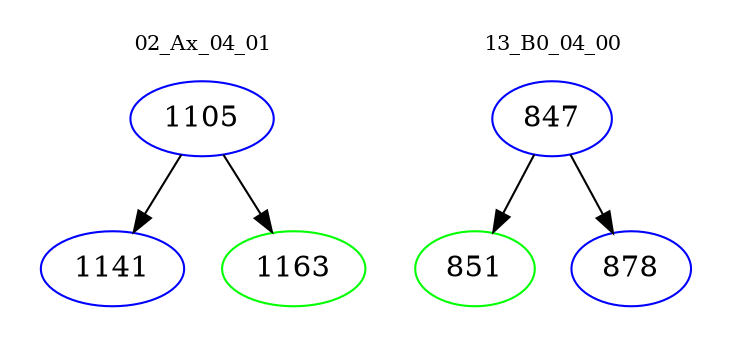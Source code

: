 digraph{
subgraph cluster_0 {
color = white
label = "02_Ax_04_01";
fontsize=10;
T0_1105 [label="1105", color="blue"]
T0_1105 -> T0_1141 [color="black"]
T0_1141 [label="1141", color="blue"]
T0_1105 -> T0_1163 [color="black"]
T0_1163 [label="1163", color="green"]
}
subgraph cluster_1 {
color = white
label = "13_B0_04_00";
fontsize=10;
T1_847 [label="847", color="blue"]
T1_847 -> T1_851 [color="black"]
T1_851 [label="851", color="green"]
T1_847 -> T1_878 [color="black"]
T1_878 [label="878", color="blue"]
}
}
